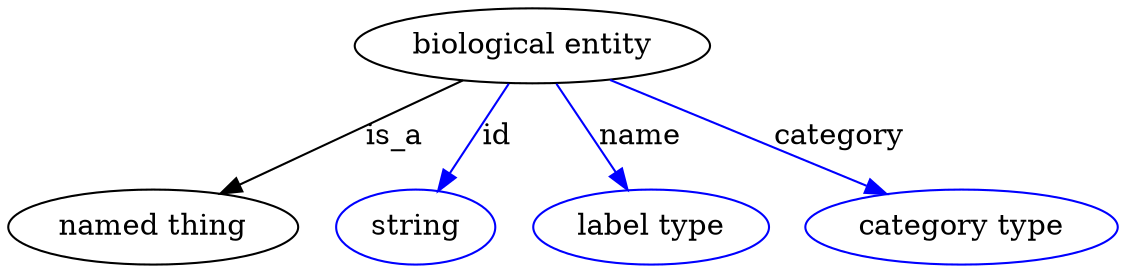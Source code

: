 digraph {
	graph [bb="0,0,433.74,123"];
	node [label="\N"];
	"biological entity"	[height=0.5,
		label="biological entity",
		pos="206.25,105",
		width=1.8957];
	"named thing"	[height=0.5,
		pos="55.245,18",
		width=1.5346];
	"biological entity" -> "named thing"	[label=is_a,
		lp="151.25,61.5",
		pos="e,81.753,33.921 178.55,88.41 153.87,74.519 117.62,54.113 90.809,39.019"];
	id	[color=blue,
		height=0.5,
		label=string,
		pos="159.25,18",
		width=0.84854];
	"biological entity" -> id	[color=blue,
		label=id,
		lp="191.75,61.5",
		pos="e,168.26,35.31 196.73,86.799 189.98,74.58 180.8,57.976 173.21,44.257",
		style=solid];
	name	[color=blue,
		height=0.5,
		label="label type",
		pos="253.25,18",
		width=1.2638];
	"biological entity" -> name	[color=blue,
		label=name,
		lp="248.75,61.5",
		pos="e,243.91,35.885 215.76,86.799 222.43,74.738 231.46,58.403 238.98,44.79",
		style=solid];
	category	[color=blue,
		height=0.5,
		label="category type",
		pos="375.25,18",
		width=1.6249];
	"biological entity" -> category	[color=blue,
		label=category,
		lp="324.75,61.5",
		pos="e,346.14,33.638 236.46,88.804 264.59,74.653 306.65,53.498 337.09,38.188",
		style=solid];
}
